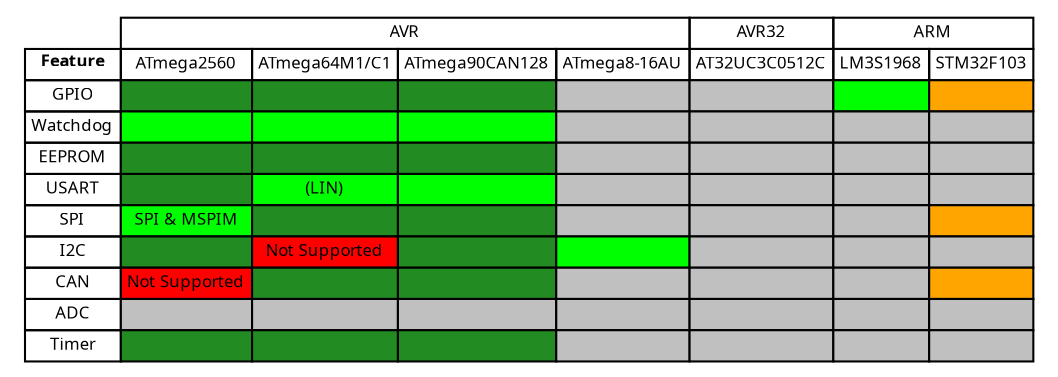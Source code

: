 digraph structs {
node [shape=plaintext]
struct1 [label=<
<FONT POINT-SIZE="8" FACE="sans-serif">
<TABLE BORDER="0" CELLBORDER="1" CELLSPACING="0" CELLPADDING="2">

<!-- Implemented and Tested: 	green -->
<!-- Implemented: 		forestgreen -->
<!-- Work-in-progress: 		orange -->
<!-- Started: 			skyblue -->
<!-- Not yet started: 		gray -->
<!-- Not supported: 		red -->


<tr><td color="white"></td>
	<td colspan="4">AVR</td>
	<td colspan="1">AVR32</td>
	<td colspan="2">ARM</td>
</tr>

<tr><td><b>Feature</b></td>
	<td>ATmega2560</td>
	<td>ATmega64M1/C1</td>
	<td>ATmega90CAN128</td>
	<td>ATmega8-16AU</td>
	<td>AT32UC3C0512C</td>
	<td>LM3S1968</td>
	<td>STM32F103</td>
</tr>

<tr><td>GPIO</td>
	<td bgcolor="forestgreen"></td>
	<td bgcolor="forestgreen"></td>
	<td bgcolor="forestgreen"></td>
	<td bgcolor="gray"></td>
	<td bgcolor="gray"></td>
	<td bgcolor="green"></td>
	<td bgcolor="orange"></td>
</tr>

<tr><td>Watchdog</td>
	<td bgcolor="green"></td>
	<td bgcolor="green"></td>
	<td bgcolor="green"></td>
	<td bgcolor="gray"></td>
	<td bgcolor="gray"></td>
	<td bgcolor="gray"></td>
	<td bgcolor="gray"></td>
</tr>

<tr><td>EEPROM</td>
	<td bgcolor="forestgreen"></td>
	<td bgcolor="forestgreen"></td>
	<td bgcolor="forestgreen"></td>
	<td bgcolor="gray"></td>
	<td bgcolor="gray"></td>
	<td bgcolor="gray"></td>
	<td bgcolor="gray"></td>
</tr>

<tr><td>USART</td>
	<td bgcolor="forestgreen"></td>
	<td bgcolor="green">(LIN)</td>
	<td bgcolor="green"></td>
	<td bgcolor="gray"></td>
	<td bgcolor="gray"></td>
	<td bgcolor="gray"></td>
	<td bgcolor="gray"></td>
</tr>

<tr><td>SPI</td>
	<td bgcolor="green">SPI &amp; MSPIM</td>
	<td bgcolor="forestgreen"></td>
	<td bgcolor="forestgreen"></td>
	<td bgcolor="gray"></td>
	<td bgcolor="gray"></td>
	<td bgcolor="gray"></td>
	<td bgcolor="orange"></td>
</tr>

<tr><td>I2C</td>
	<td bgcolor="forestgreen"></td>
	<td bgcolor="red">Not Supported</td>
	<td bgcolor="forestgreen"></td>
	<td bgcolor="green"></td>
	<td bgcolor="gray"></td>
	<td bgcolor="gray"></td>
	<td bgcolor="gray"></td>
</tr>

<tr><td>CAN</td>
	<td bgcolor="red">Not Supported</td>
	<td bgcolor="forestgreen"></td>
	<td bgcolor="forestgreen"></td>
	<td bgcolor="gray"></td>
	<td bgcolor="gray"></td>
	<td bgcolor="gray"></td>
	<td bgcolor="orange"></td>
</tr>

<tr><td>ADC</td>
	<td bgcolor="gray"></td>
	<td bgcolor="gray"></td>
	<td bgcolor="gray"></td>
	<td bgcolor="gray"></td>
	<td bgcolor="gray"></td>
	<td bgcolor="gray"></td>
	<td bgcolor="gray"></td>
</tr>

<tr><td>Timer</td>
	<td bgcolor="forestgreen"></td>
	<td bgcolor="forestgreen"></td>
	<td bgcolor="forestgreen"></td>
	<td bgcolor="gray"></td>
	<td bgcolor="gray"></td>
	<td bgcolor="gray"></td>
	<td bgcolor="gray"></td>
</tr>

</TABLE></FONT>
>];
}